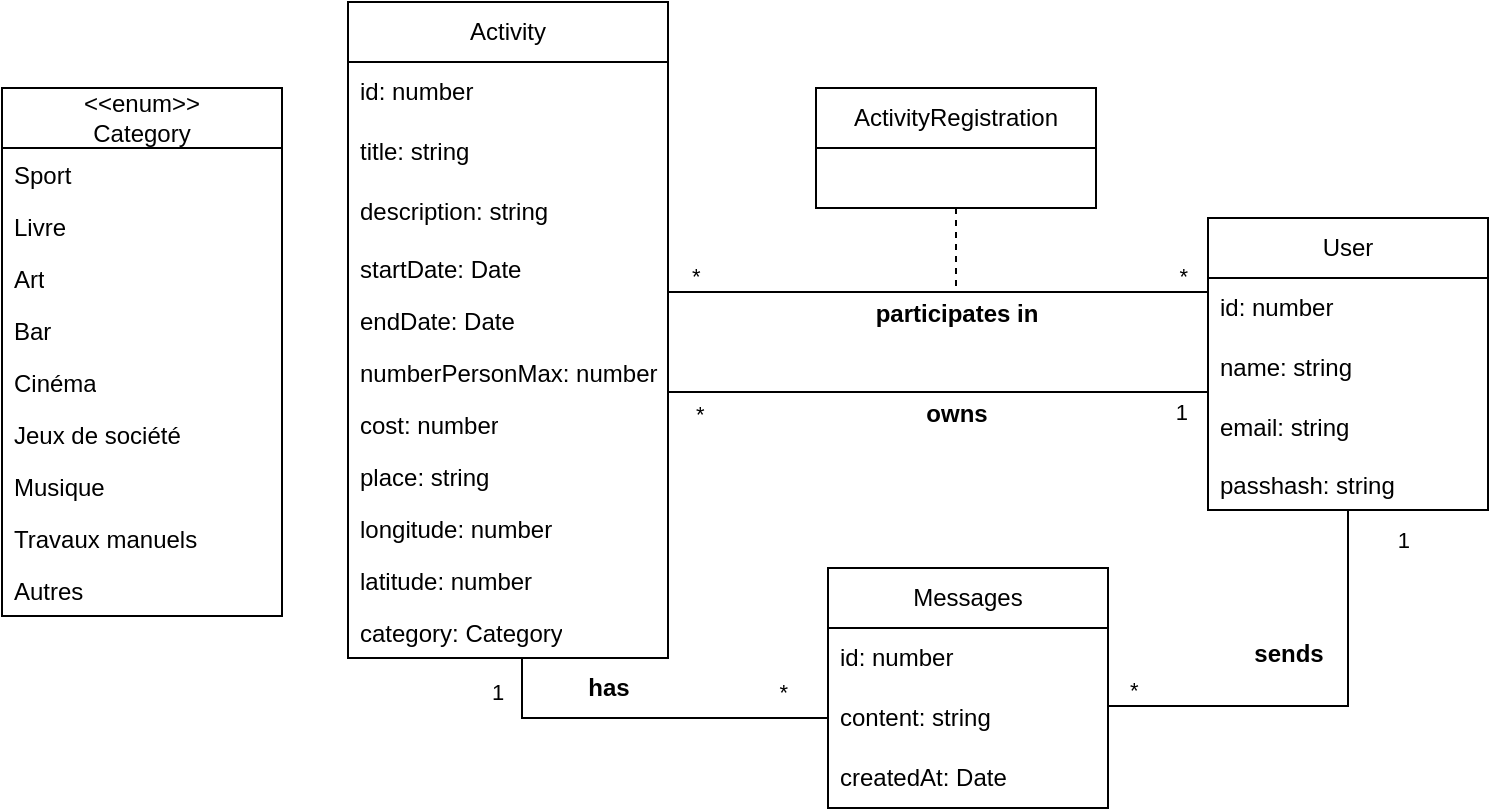 <mxfile version="21.3.2" type="gitlab">
  <diagram name="Page-1" id="gDrgruxCSNrPCZ8K3_lu">
    <mxGraphModel dx="1221" dy="761" grid="1" gridSize="10" guides="1" tooltips="1" connect="1" arrows="1" fold="1" page="1" pageScale="1" pageWidth="827" pageHeight="1169" math="0" shadow="0">
      <root>
        <mxCell id="0" />
        <mxCell id="1" parent="0" />
        <mxCell id="-zvhFlnZt-n_GAPElZkb-3" value="Activity" style="swimlane;fontStyle=0;childLayout=stackLayout;horizontal=1;startSize=30;horizontalStack=0;resizeParent=1;resizeParentMax=0;resizeLast=0;collapsible=1;marginBottom=0;whiteSpace=wrap;html=1;" vertex="1" parent="1">
          <mxGeometry x="209" y="127" width="160" height="328" as="geometry" />
        </mxCell>
        <mxCell id="-zvhFlnZt-n_GAPElZkb-4" value="id: number" style="text;strokeColor=none;fillColor=none;align=left;verticalAlign=middle;spacingLeft=4;spacingRight=4;overflow=hidden;points=[[0,0.5],[1,0.5]];portConstraint=eastwest;rotatable=0;whiteSpace=wrap;html=1;" vertex="1" parent="-zvhFlnZt-n_GAPElZkb-3">
          <mxGeometry y="30" width="160" height="30" as="geometry" />
        </mxCell>
        <mxCell id="-zvhFlnZt-n_GAPElZkb-5" value="title: string" style="text;strokeColor=none;fillColor=none;align=left;verticalAlign=middle;spacingLeft=4;spacingRight=4;overflow=hidden;points=[[0,0.5],[1,0.5]];portConstraint=eastwest;rotatable=0;whiteSpace=wrap;html=1;" vertex="1" parent="-zvhFlnZt-n_GAPElZkb-3">
          <mxGeometry y="60" width="160" height="30" as="geometry" />
        </mxCell>
        <mxCell id="-zvhFlnZt-n_GAPElZkb-6" value="description: string" style="text;strokeColor=none;fillColor=none;align=left;verticalAlign=middle;spacingLeft=4;spacingRight=4;overflow=hidden;points=[[0,0.5],[1,0.5]];portConstraint=eastwest;rotatable=0;whiteSpace=wrap;html=1;" vertex="1" parent="-zvhFlnZt-n_GAPElZkb-3">
          <mxGeometry y="90" width="160" height="30" as="geometry" />
        </mxCell>
        <mxCell id="-zvhFlnZt-n_GAPElZkb-43" value="startDate: Date" style="text;strokeColor=none;fillColor=none;align=left;verticalAlign=top;spacingLeft=4;spacingRight=4;overflow=hidden;rotatable=0;points=[[0,0.5],[1,0.5]];portConstraint=eastwest;whiteSpace=wrap;html=1;" vertex="1" parent="-zvhFlnZt-n_GAPElZkb-3">
          <mxGeometry y="120" width="160" height="26" as="geometry" />
        </mxCell>
        <mxCell id="-zvhFlnZt-n_GAPElZkb-42" value="endDate: Date" style="text;strokeColor=none;fillColor=none;align=left;verticalAlign=top;spacingLeft=4;spacingRight=4;overflow=hidden;rotatable=0;points=[[0,0.5],[1,0.5]];portConstraint=eastwest;whiteSpace=wrap;html=1;" vertex="1" parent="-zvhFlnZt-n_GAPElZkb-3">
          <mxGeometry y="146" width="160" height="26" as="geometry" />
        </mxCell>
        <mxCell id="-zvhFlnZt-n_GAPElZkb-44" value="numberPersonMax: number" style="text;strokeColor=none;fillColor=none;align=left;verticalAlign=top;spacingLeft=4;spacingRight=4;overflow=hidden;rotatable=0;points=[[0,0.5],[1,0.5]];portConstraint=eastwest;whiteSpace=wrap;html=1;" vertex="1" parent="-zvhFlnZt-n_GAPElZkb-3">
          <mxGeometry y="172" width="160" height="26" as="geometry" />
        </mxCell>
        <mxCell id="-zvhFlnZt-n_GAPElZkb-45" value="cost: number" style="text;strokeColor=none;fillColor=none;align=left;verticalAlign=top;spacingLeft=4;spacingRight=4;overflow=hidden;rotatable=0;points=[[0,0.5],[1,0.5]];portConstraint=eastwest;whiteSpace=wrap;html=1;" vertex="1" parent="-zvhFlnZt-n_GAPElZkb-3">
          <mxGeometry y="198" width="160" height="26" as="geometry" />
        </mxCell>
        <mxCell id="-zvhFlnZt-n_GAPElZkb-46" value="place: string" style="text;strokeColor=none;fillColor=none;align=left;verticalAlign=top;spacingLeft=4;spacingRight=4;overflow=hidden;rotatable=0;points=[[0,0.5],[1,0.5]];portConstraint=eastwest;whiteSpace=wrap;html=1;" vertex="1" parent="-zvhFlnZt-n_GAPElZkb-3">
          <mxGeometry y="224" width="160" height="26" as="geometry" />
        </mxCell>
        <mxCell id="-zvhFlnZt-n_GAPElZkb-47" value="longitude: number" style="text;strokeColor=none;fillColor=none;align=left;verticalAlign=top;spacingLeft=4;spacingRight=4;overflow=hidden;rotatable=0;points=[[0,0.5],[1,0.5]];portConstraint=eastwest;whiteSpace=wrap;html=1;" vertex="1" parent="-zvhFlnZt-n_GAPElZkb-3">
          <mxGeometry y="250" width="160" height="26" as="geometry" />
        </mxCell>
        <mxCell id="-zvhFlnZt-n_GAPElZkb-48" value="latitude: number" style="text;strokeColor=none;fillColor=none;align=left;verticalAlign=top;spacingLeft=4;spacingRight=4;overflow=hidden;rotatable=0;points=[[0,0.5],[1,0.5]];portConstraint=eastwest;whiteSpace=wrap;html=1;" vertex="1" parent="-zvhFlnZt-n_GAPElZkb-3">
          <mxGeometry y="276" width="160" height="26" as="geometry" />
        </mxCell>
        <mxCell id="-zvhFlnZt-n_GAPElZkb-49" value="category: Category" style="text;strokeColor=none;fillColor=none;align=left;verticalAlign=top;spacingLeft=4;spacingRight=4;overflow=hidden;rotatable=0;points=[[0,0.5],[1,0.5]];portConstraint=eastwest;whiteSpace=wrap;html=1;" vertex="1" parent="-zvhFlnZt-n_GAPElZkb-3">
          <mxGeometry y="302" width="160" height="26" as="geometry" />
        </mxCell>
        <mxCell id="-zvhFlnZt-n_GAPElZkb-7" value="User" style="swimlane;fontStyle=0;childLayout=stackLayout;horizontal=1;startSize=30;horizontalStack=0;resizeParent=1;resizeParentMax=0;resizeLast=0;collapsible=1;marginBottom=0;whiteSpace=wrap;html=1;" vertex="1" parent="1">
          <mxGeometry x="639" y="235" width="140" height="146" as="geometry" />
        </mxCell>
        <mxCell id="-zvhFlnZt-n_GAPElZkb-8" value="id: number" style="text;strokeColor=none;fillColor=none;align=left;verticalAlign=middle;spacingLeft=4;spacingRight=4;overflow=hidden;points=[[0,0.5],[1,0.5]];portConstraint=eastwest;rotatable=0;whiteSpace=wrap;html=1;" vertex="1" parent="-zvhFlnZt-n_GAPElZkb-7">
          <mxGeometry y="30" width="140" height="30" as="geometry" />
        </mxCell>
        <mxCell id="-zvhFlnZt-n_GAPElZkb-9" value="name: string" style="text;strokeColor=none;fillColor=none;align=left;verticalAlign=middle;spacingLeft=4;spacingRight=4;overflow=hidden;points=[[0,0.5],[1,0.5]];portConstraint=eastwest;rotatable=0;whiteSpace=wrap;html=1;" vertex="1" parent="-zvhFlnZt-n_GAPElZkb-7">
          <mxGeometry y="60" width="140" height="30" as="geometry" />
        </mxCell>
        <mxCell id="-zvhFlnZt-n_GAPElZkb-10" value="email: string" style="text;strokeColor=none;fillColor=none;align=left;verticalAlign=middle;spacingLeft=4;spacingRight=4;overflow=hidden;points=[[0,0.5],[1,0.5]];portConstraint=eastwest;rotatable=0;whiteSpace=wrap;html=1;" vertex="1" parent="-zvhFlnZt-n_GAPElZkb-7">
          <mxGeometry y="90" width="140" height="30" as="geometry" />
        </mxCell>
        <mxCell id="-zvhFlnZt-n_GAPElZkb-36" value="passhash: string" style="text;strokeColor=none;fillColor=none;align=left;verticalAlign=top;spacingLeft=4;spacingRight=4;overflow=hidden;rotatable=0;points=[[0,0.5],[1,0.5]];portConstraint=eastwest;whiteSpace=wrap;html=1;" vertex="1" parent="-zvhFlnZt-n_GAPElZkb-7">
          <mxGeometry y="120" width="140" height="26" as="geometry" />
        </mxCell>
        <mxCell id="-zvhFlnZt-n_GAPElZkb-12" value="&lt;div&gt;Messages&lt;/div&gt;" style="swimlane;fontStyle=0;childLayout=stackLayout;horizontal=1;startSize=30;horizontalStack=0;resizeParent=1;resizeParentMax=0;resizeLast=0;collapsible=1;marginBottom=0;whiteSpace=wrap;html=1;" vertex="1" parent="1">
          <mxGeometry x="449" y="410" width="140" height="120" as="geometry" />
        </mxCell>
        <mxCell id="-zvhFlnZt-n_GAPElZkb-13" value="id: number" style="text;strokeColor=none;fillColor=none;align=left;verticalAlign=middle;spacingLeft=4;spacingRight=4;overflow=hidden;points=[[0,0.5],[1,0.5]];portConstraint=eastwest;rotatable=0;whiteSpace=wrap;html=1;" vertex="1" parent="-zvhFlnZt-n_GAPElZkb-12">
          <mxGeometry y="30" width="140" height="30" as="geometry" />
        </mxCell>
        <mxCell id="-zvhFlnZt-n_GAPElZkb-14" value="content: string" style="text;strokeColor=none;fillColor=none;align=left;verticalAlign=middle;spacingLeft=4;spacingRight=4;overflow=hidden;points=[[0,0.5],[1,0.5]];portConstraint=eastwest;rotatable=0;whiteSpace=wrap;html=1;" vertex="1" parent="-zvhFlnZt-n_GAPElZkb-12">
          <mxGeometry y="60" width="140" height="30" as="geometry" />
        </mxCell>
        <mxCell id="-zvhFlnZt-n_GAPElZkb-15" value="createdAt: Date" style="text;strokeColor=none;fillColor=none;align=left;verticalAlign=middle;spacingLeft=4;spacingRight=4;overflow=hidden;points=[[0,0.5],[1,0.5]];portConstraint=eastwest;rotatable=0;whiteSpace=wrap;html=1;" vertex="1" parent="-zvhFlnZt-n_GAPElZkb-12">
          <mxGeometry y="90" width="140" height="30" as="geometry" />
        </mxCell>
        <mxCell id="-zvhFlnZt-n_GAPElZkb-16" value="" style="endArrow=none;html=1;edgeStyle=orthogonalEdgeStyle;rounded=0;entryX=0;entryY=0.5;entryDx=0;entryDy=0;" edge="1" parent="1" source="-zvhFlnZt-n_GAPElZkb-3" target="-zvhFlnZt-n_GAPElZkb-14">
          <mxGeometry relative="1" as="geometry">
            <mxPoint x="429" y="485" as="sourcePoint" />
            <mxPoint x="589" y="485" as="targetPoint" />
            <Array as="points">
              <mxPoint x="296" y="485" />
            </Array>
          </mxGeometry>
        </mxCell>
        <mxCell id="-zvhFlnZt-n_GAPElZkb-17" value="1" style="edgeLabel;resizable=0;html=1;align=left;verticalAlign=bottom;" connectable="0" vertex="1" parent="-zvhFlnZt-n_GAPElZkb-16">
          <mxGeometry x="-1" relative="1" as="geometry">
            <mxPoint x="-17" y="25" as="offset" />
          </mxGeometry>
        </mxCell>
        <mxCell id="-zvhFlnZt-n_GAPElZkb-18" value="*" style="edgeLabel;resizable=0;html=1;align=right;verticalAlign=bottom;" connectable="0" vertex="1" parent="-zvhFlnZt-n_GAPElZkb-16">
          <mxGeometry x="1" relative="1" as="geometry">
            <mxPoint x="-20" y="-5" as="offset" />
          </mxGeometry>
        </mxCell>
        <mxCell id="-zvhFlnZt-n_GAPElZkb-19" value="ActivityRegistration" style="swimlane;fontStyle=0;childLayout=stackLayout;horizontal=1;startSize=30;horizontalStack=0;resizeParent=1;resizeParentMax=0;resizeLast=0;collapsible=1;marginBottom=0;whiteSpace=wrap;html=1;" vertex="1" parent="1">
          <mxGeometry x="443" y="170" width="140" height="60" as="geometry" />
        </mxCell>
        <mxCell id="-zvhFlnZt-n_GAPElZkb-24" value="" style="endArrow=none;html=1;edgeStyle=orthogonalEdgeStyle;rounded=0;entryX=0;entryY=0.5;entryDx=0;entryDy=0;" edge="1" parent="1" source="-zvhFlnZt-n_GAPElZkb-3">
          <mxGeometry relative="1" as="geometry">
            <mxPoint x="369" y="272" as="sourcePoint" />
            <mxPoint x="639" y="272" as="targetPoint" />
            <Array as="points">
              <mxPoint x="579" y="272" />
              <mxPoint x="579" y="272" />
            </Array>
          </mxGeometry>
        </mxCell>
        <mxCell id="-zvhFlnZt-n_GAPElZkb-25" value="*" style="edgeLabel;resizable=0;html=1;align=left;verticalAlign=bottom;" connectable="0" vertex="1" parent="-zvhFlnZt-n_GAPElZkb-24">
          <mxGeometry x="-1" relative="1" as="geometry">
            <mxPoint x="10" as="offset" />
          </mxGeometry>
        </mxCell>
        <mxCell id="-zvhFlnZt-n_GAPElZkb-26" value="*" style="edgeLabel;resizable=0;html=1;align=right;verticalAlign=bottom;" connectable="0" vertex="1" parent="-zvhFlnZt-n_GAPElZkb-24">
          <mxGeometry x="1" relative="1" as="geometry">
            <mxPoint x="-10" as="offset" />
          </mxGeometry>
        </mxCell>
        <mxCell id="-zvhFlnZt-n_GAPElZkb-27" value="" style="endArrow=none;html=1;edgeStyle=orthogonalEdgeStyle;rounded=0;dashed=1;" edge="1" parent="1" source="-zvhFlnZt-n_GAPElZkb-19">
          <mxGeometry relative="1" as="geometry">
            <mxPoint x="515.04" y="199.01" as="sourcePoint" />
            <mxPoint x="513" y="270" as="targetPoint" />
            <Array as="points">
              <mxPoint x="513" y="240" />
              <mxPoint x="513" y="240" />
            </Array>
          </mxGeometry>
        </mxCell>
        <mxCell id="-zvhFlnZt-n_GAPElZkb-30" value="" style="endArrow=none;html=1;edgeStyle=orthogonalEdgeStyle;rounded=0;" edge="1" parent="1" source="-zvhFlnZt-n_GAPElZkb-3" target="-zvhFlnZt-n_GAPElZkb-7">
          <mxGeometry relative="1" as="geometry">
            <mxPoint x="369" y="321" as="sourcePoint" />
            <mxPoint x="639" y="310" as="targetPoint" />
            <Array as="points">
              <mxPoint x="399" y="322" />
              <mxPoint x="399" y="322" />
            </Array>
          </mxGeometry>
        </mxCell>
        <mxCell id="-zvhFlnZt-n_GAPElZkb-31" value="*" style="edgeLabel;resizable=0;html=1;align=left;verticalAlign=bottom;" connectable="0" vertex="1" parent="-zvhFlnZt-n_GAPElZkb-30">
          <mxGeometry x="-1" relative="1" as="geometry">
            <mxPoint x="12" y="19" as="offset" />
          </mxGeometry>
        </mxCell>
        <mxCell id="-zvhFlnZt-n_GAPElZkb-32" value="1" style="edgeLabel;resizable=0;html=1;align=right;verticalAlign=bottom;" connectable="0" vertex="1" parent="-zvhFlnZt-n_GAPElZkb-30">
          <mxGeometry x="1" relative="1" as="geometry">
            <mxPoint x="-10" y="18" as="offset" />
          </mxGeometry>
        </mxCell>
        <mxCell id="-zvhFlnZt-n_GAPElZkb-33" value="" style="endArrow=none;html=1;edgeStyle=orthogonalEdgeStyle;rounded=0;" edge="1" parent="1" source="-zvhFlnZt-n_GAPElZkb-12" target="-zvhFlnZt-n_GAPElZkb-7">
          <mxGeometry relative="1" as="geometry">
            <mxPoint x="409" y="330" as="sourcePoint" />
            <mxPoint x="679" y="420" as="targetPoint" />
            <Array as="points">
              <mxPoint x="709" y="479" />
            </Array>
          </mxGeometry>
        </mxCell>
        <mxCell id="-zvhFlnZt-n_GAPElZkb-34" value="*" style="edgeLabel;resizable=0;html=1;align=left;verticalAlign=bottom;" connectable="0" vertex="1" parent="-zvhFlnZt-n_GAPElZkb-33">
          <mxGeometry x="-1" relative="1" as="geometry">
            <mxPoint x="9" as="offset" />
          </mxGeometry>
        </mxCell>
        <mxCell id="-zvhFlnZt-n_GAPElZkb-35" value="1" style="edgeLabel;resizable=0;html=1;align=right;verticalAlign=bottom;" connectable="0" vertex="1" parent="-zvhFlnZt-n_GAPElZkb-33">
          <mxGeometry x="1" relative="1" as="geometry">
            <mxPoint x="31" y="23" as="offset" />
          </mxGeometry>
        </mxCell>
        <mxCell id="-zvhFlnZt-n_GAPElZkb-37" value="owns" style="text;align=center;fontStyle=1;verticalAlign=middle;spacingLeft=3;spacingRight=3;strokeColor=none;rotatable=0;points=[[0,0.5],[1,0.5]];portConstraint=eastwest;html=1;" vertex="1" parent="1">
          <mxGeometry x="473" y="320" width="80" height="26" as="geometry" />
        </mxCell>
        <mxCell id="-zvhFlnZt-n_GAPElZkb-38" value="participates in" style="text;align=center;fontStyle=1;verticalAlign=middle;spacingLeft=3;spacingRight=3;strokeColor=none;rotatable=0;points=[[0,0.5],[1,0.5]];portConstraint=eastwest;html=1;" vertex="1" parent="1">
          <mxGeometry x="473" y="270" width="80" height="26" as="geometry" />
        </mxCell>
        <mxCell id="-zvhFlnZt-n_GAPElZkb-39" value="sends" style="text;align=center;fontStyle=1;verticalAlign=middle;spacingLeft=3;spacingRight=3;strokeColor=none;rotatable=0;points=[[0,0.5],[1,0.5]];portConstraint=eastwest;html=1;" vertex="1" parent="1">
          <mxGeometry x="639" y="440" width="80" height="26" as="geometry" />
        </mxCell>
        <mxCell id="-zvhFlnZt-n_GAPElZkb-40" value="has" style="text;align=center;fontStyle=1;verticalAlign=middle;spacingLeft=3;spacingRight=3;strokeColor=none;rotatable=0;points=[[0,0.5],[1,0.5]];portConstraint=eastwest;html=1;" vertex="1" parent="1">
          <mxGeometry x="299" y="457" width="80" height="26" as="geometry" />
        </mxCell>
        <mxCell id="-zvhFlnZt-n_GAPElZkb-51" value="&lt;div&gt;&amp;lt;&amp;lt;enum&amp;gt;&amp;gt;&lt;br&gt;&lt;/div&gt;&lt;div&gt;Category&lt;/div&gt;" style="swimlane;fontStyle=0;childLayout=stackLayout;horizontal=1;startSize=30;horizontalStack=0;resizeParent=1;resizeParentMax=0;resizeLast=0;collapsible=1;marginBottom=0;whiteSpace=wrap;html=1;" vertex="1" parent="1">
          <mxGeometry x="36" y="170" width="140" height="264" as="geometry" />
        </mxCell>
        <mxCell id="-zvhFlnZt-n_GAPElZkb-53" value="Sport" style="text;strokeColor=none;fillColor=none;align=left;verticalAlign=top;spacingLeft=4;spacingRight=4;overflow=hidden;rotatable=0;points=[[0,0.5],[1,0.5]];portConstraint=eastwest;whiteSpace=wrap;html=1;" vertex="1" parent="-zvhFlnZt-n_GAPElZkb-51">
          <mxGeometry y="30" width="140" height="26" as="geometry" />
        </mxCell>
        <mxCell id="-zvhFlnZt-n_GAPElZkb-54" value="Livre" style="text;strokeColor=none;fillColor=none;align=left;verticalAlign=top;spacingLeft=4;spacingRight=4;overflow=hidden;rotatable=0;points=[[0,0.5],[1,0.5]];portConstraint=eastwest;whiteSpace=wrap;html=1;" vertex="1" parent="-zvhFlnZt-n_GAPElZkb-51">
          <mxGeometry y="56" width="140" height="26" as="geometry" />
        </mxCell>
        <mxCell id="-zvhFlnZt-n_GAPElZkb-55" value="Art" style="text;strokeColor=none;fillColor=none;align=left;verticalAlign=top;spacingLeft=4;spacingRight=4;overflow=hidden;rotatable=0;points=[[0,0.5],[1,0.5]];portConstraint=eastwest;whiteSpace=wrap;html=1;" vertex="1" parent="-zvhFlnZt-n_GAPElZkb-51">
          <mxGeometry y="82" width="140" height="26" as="geometry" />
        </mxCell>
        <mxCell id="-zvhFlnZt-n_GAPElZkb-56" value="Bar" style="text;strokeColor=none;fillColor=none;align=left;verticalAlign=top;spacingLeft=4;spacingRight=4;overflow=hidden;rotatable=0;points=[[0,0.5],[1,0.5]];portConstraint=eastwest;whiteSpace=wrap;html=1;" vertex="1" parent="-zvhFlnZt-n_GAPElZkb-51">
          <mxGeometry y="108" width="140" height="26" as="geometry" />
        </mxCell>
        <mxCell id="-zvhFlnZt-n_GAPElZkb-57" value="Cinéma" style="text;strokeColor=none;fillColor=none;align=left;verticalAlign=top;spacingLeft=4;spacingRight=4;overflow=hidden;rotatable=0;points=[[0,0.5],[1,0.5]];portConstraint=eastwest;whiteSpace=wrap;html=1;" vertex="1" parent="-zvhFlnZt-n_GAPElZkb-51">
          <mxGeometry y="134" width="140" height="26" as="geometry" />
        </mxCell>
        <mxCell id="-zvhFlnZt-n_GAPElZkb-58" value="Jeux de société" style="text;strokeColor=none;fillColor=none;align=left;verticalAlign=top;spacingLeft=4;spacingRight=4;overflow=hidden;rotatable=0;points=[[0,0.5],[1,0.5]];portConstraint=eastwest;whiteSpace=wrap;html=1;" vertex="1" parent="-zvhFlnZt-n_GAPElZkb-51">
          <mxGeometry y="160" width="140" height="26" as="geometry" />
        </mxCell>
        <mxCell id="-zvhFlnZt-n_GAPElZkb-59" value="Musique" style="text;strokeColor=none;fillColor=none;align=left;verticalAlign=top;spacingLeft=4;spacingRight=4;overflow=hidden;rotatable=0;points=[[0,0.5],[1,0.5]];portConstraint=eastwest;whiteSpace=wrap;html=1;" vertex="1" parent="-zvhFlnZt-n_GAPElZkb-51">
          <mxGeometry y="186" width="140" height="26" as="geometry" />
        </mxCell>
        <mxCell id="-zvhFlnZt-n_GAPElZkb-60" value="Travaux manuels" style="text;strokeColor=none;fillColor=none;align=left;verticalAlign=top;spacingLeft=4;spacingRight=4;overflow=hidden;rotatable=0;points=[[0,0.5],[1,0.5]];portConstraint=eastwest;whiteSpace=wrap;html=1;" vertex="1" parent="-zvhFlnZt-n_GAPElZkb-51">
          <mxGeometry y="212" width="140" height="26" as="geometry" />
        </mxCell>
        <mxCell id="-zvhFlnZt-n_GAPElZkb-62" value="Autres" style="text;strokeColor=none;fillColor=none;align=left;verticalAlign=top;spacingLeft=4;spacingRight=4;overflow=hidden;rotatable=0;points=[[0,0.5],[1,0.5]];portConstraint=eastwest;whiteSpace=wrap;html=1;" vertex="1" parent="-zvhFlnZt-n_GAPElZkb-51">
          <mxGeometry y="238" width="140" height="26" as="geometry" />
        </mxCell>
      </root>
    </mxGraphModel>
  </diagram>
</mxfile>
